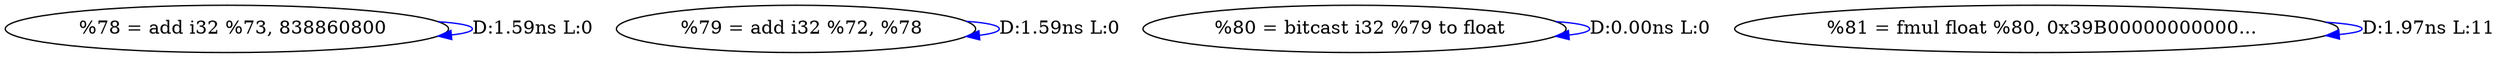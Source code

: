 digraph {
Node0x25ee6a0[label="  %78 = add i32 %73, 838860800"];
Node0x25ee6a0 -> Node0x25ee6a0[label="D:1.59ns L:0",color=blue];
Node0x25ee780[label="  %79 = add i32 %72, %78"];
Node0x25ee780 -> Node0x25ee780[label="D:1.59ns L:0",color=blue];
Node0x25ee860[label="  %80 = bitcast i32 %79 to float"];
Node0x25ee860 -> Node0x25ee860[label="D:0.00ns L:0",color=blue];
Node0x25ee940[label="  %81 = fmul float %80, 0x39B00000000000..."];
Node0x25ee940 -> Node0x25ee940[label="D:1.97ns L:11",color=blue];
}
